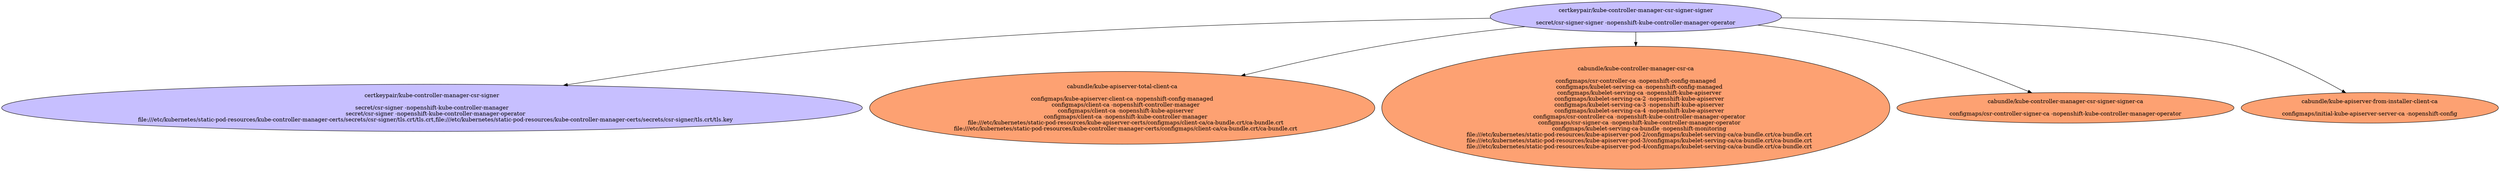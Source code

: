 digraph "Local Certificate" {
  // Node definitions.
  3 [
    label="certkeypair/kube-controller-manager-csr-signer-signer\n\nsecret/csr-signer-signer -nopenshift-kube-controller-manager-operator\n"
    style=filled
    fillcolor="#c7bfff"
  ];
  4 [
    label="certkeypair/kube-controller-manager-csr-signer\n\nsecret/csr-signer -nopenshift-kube-controller-manager\n    secret/csr-signer -nopenshift-kube-controller-manager-operator\n    file:///etc/kubernetes/static-pod-resources/kube-controller-manager-certs/secrets/csr-signer/tls.crt/tls.crt,file:///etc/kubernetes/static-pod-resources/kube-controller-manager-certs/secrets/csr-signer/tls.crt/tls.key\n"
    style=filled
    fillcolor="#c7bfff"
  ];
  14 [
    label="cabundle/kube-apiserver-total-client-ca\n\nconfigmaps/kube-apiserver-client-ca -nopenshift-config-managed\n    configmaps/client-ca -nopenshift-controller-manager\n    configmaps/client-ca -nopenshift-kube-apiserver\n    configmaps/client-ca -nopenshift-kube-controller-manager\n    file:///etc/kubernetes/static-pod-resources/kube-apiserver-certs/configmaps/client-ca/ca-bundle.crt/ca-bundle.crt\n    file:///etc/kubernetes/static-pod-resources/kube-controller-manager-certs/configmaps/client-ca/ca-bundle.crt/ca-bundle.crt\n"
    style=filled
    fillcolor="#fda172"
  ];
  15 [
    label="cabundle/kube-controller-manager-csr-ca\n\nconfigmaps/csr-controller-ca -nopenshift-config-managed\n    configmaps/kubelet-serving-ca -nopenshift-config-managed\n    configmaps/kubelet-serving-ca -nopenshift-kube-apiserver\n    configmaps/kubelet-serving-ca-2 -nopenshift-kube-apiserver\n    configmaps/kubelet-serving-ca-3 -nopenshift-kube-apiserver\n    configmaps/kubelet-serving-ca-4 -nopenshift-kube-apiserver\n    configmaps/csr-controller-ca -nopenshift-kube-controller-manager-operator\n    configmaps/csr-signer-ca -nopenshift-kube-controller-manager-operator\n    configmaps/kubelet-serving-ca-bundle -nopenshift-monitoring\n    file:///etc/kubernetes/static-pod-resources/kube-apiserver-pod-2/configmaps/kubelet-serving-ca/ca-bundle.crt/ca-bundle.crt\n    file:///etc/kubernetes/static-pod-resources/kube-apiserver-pod-3/configmaps/kubelet-serving-ca/ca-bundle.crt/ca-bundle.crt\n    file:///etc/kubernetes/static-pod-resources/kube-apiserver-pod-4/configmaps/kubelet-serving-ca/ca-bundle.crt/ca-bundle.crt\n"
    style=filled
    fillcolor="#fda172"
  ];
  16 [
    label="cabundle/kube-controller-manager-csr-signer-signer-ca\n\nconfigmaps/csr-controller-signer-ca -nopenshift-kube-controller-manager-operator\n"
    style=filled
    fillcolor="#fda172"
  ];
  21 [
    label="cabundle/kube-apiserver-from-installer-client-ca\n\nconfigmaps/initial-kube-apiserver-server-ca -nopenshift-config\n"
    style=filled
    fillcolor="#fda172"
  ];

  // Edge definitions.
  3 -> 4;
  3 -> 14;
  3 -> 15;
  3 -> 16;
  3 -> 21;
}